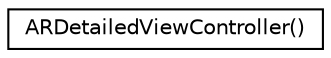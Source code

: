 digraph "Graphical Class Hierarchy"
{
  edge [fontname="Helvetica",fontsize="10",labelfontname="Helvetica",labelfontsize="10"];
  node [fontname="Helvetica",fontsize="10",shape=record];
  rankdir="LR";
  Node1 [label="ARDetailedViewController()",height=0.2,width=0.4,color="black", fillcolor="white", style="filled",URL="$category_a_r_detailed_view_controller_07_08.html"];
}
